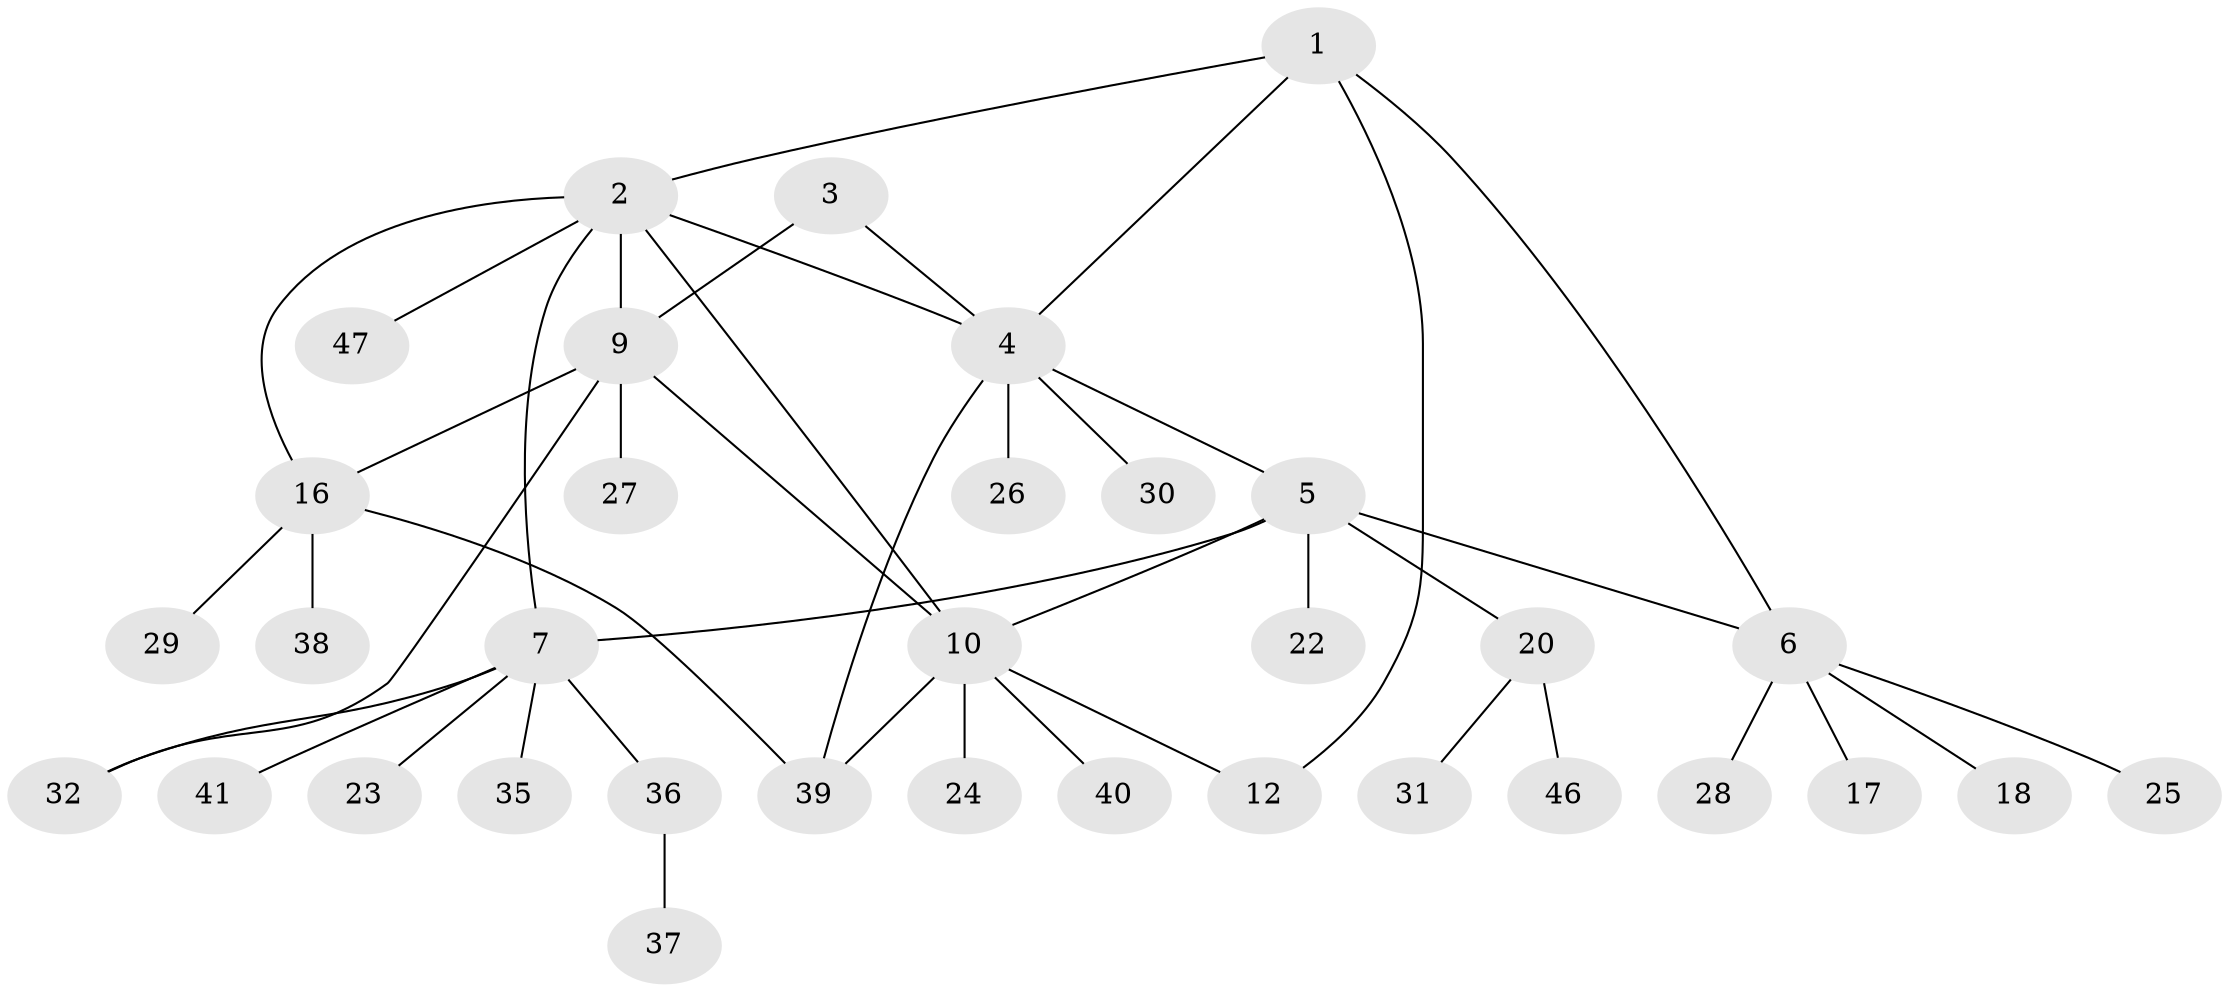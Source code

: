 // original degree distribution, {5: 0.061224489795918366, 3: 0.14285714285714285, 6: 0.02040816326530612, 7: 0.08163265306122448, 4: 0.061224489795918366, 1: 0.5306122448979592, 2: 0.10204081632653061}
// Generated by graph-tools (version 1.1) at 2025/11/02/27/25 16:11:34]
// undirected, 34 vertices, 44 edges
graph export_dot {
graph [start="1"]
  node [color=gray90,style=filled];
  1 [super="+11"];
  2 [super="+8"];
  3 [super="+13"];
  4 [super="+14"];
  5 [super="+15"];
  6 [super="+21"];
  7 [super="+19"];
  9 [super="+49"];
  10 [super="+48"];
  12 [super="+34"];
  16 [super="+33"];
  17;
  18;
  20;
  22;
  23 [super="+43"];
  24;
  25;
  26;
  27;
  28;
  29;
  30;
  31;
  32 [super="+44"];
  35 [super="+45"];
  36 [super="+42"];
  37;
  38;
  39;
  40;
  41;
  46;
  47;
  1 -- 2;
  1 -- 4;
  1 -- 6;
  1 -- 12;
  2 -- 9;
  2 -- 47;
  2 -- 16;
  2 -- 10;
  2 -- 4;
  2 -- 7;
  3 -- 4;
  3 -- 9;
  4 -- 5;
  4 -- 39;
  4 -- 26;
  4 -- 30;
  5 -- 6;
  5 -- 7;
  5 -- 10;
  5 -- 20;
  5 -- 22;
  6 -- 17;
  6 -- 18;
  6 -- 25;
  6 -- 28;
  7 -- 32;
  7 -- 41;
  7 -- 35;
  7 -- 36;
  7 -- 23;
  9 -- 10;
  9 -- 16;
  9 -- 27;
  9 -- 32;
  10 -- 12;
  10 -- 24;
  10 -- 40;
  10 -- 39;
  16 -- 29;
  16 -- 38;
  16 -- 39;
  20 -- 31;
  20 -- 46;
  36 -- 37;
}
